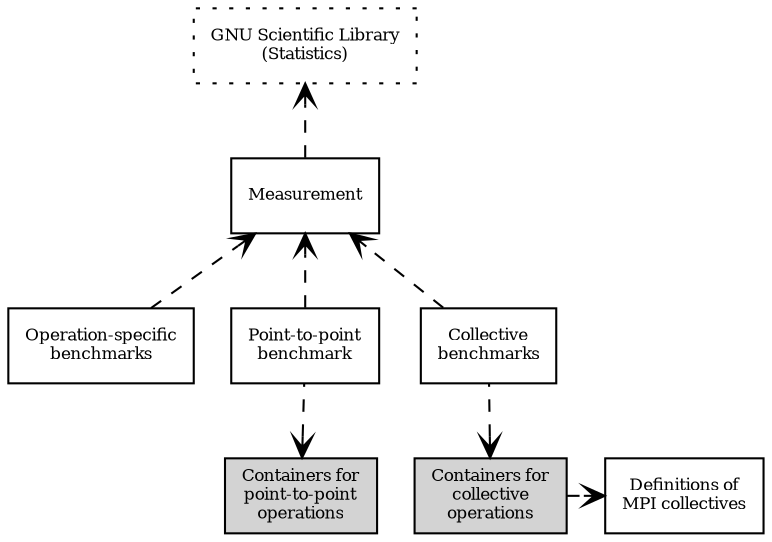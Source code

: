 digraph {
	rankdir = BT;

	node [fontsize = 8, shape = box, style = dotted];
	gsl [label = "GNU Scientific Library\n(Statistics)"];
	{rank = sink; gsl}

	node [style = solid];
	measurement [label = "Measurement"];
	benchmarks [label = "Operation-specific\nbenchmarks"];
	p2p_benchmark [label = "Point-to-point\nbenchmark"];
	coll_benchmarks [label = "Collective\nbenchmarks"];
	collectives [label = "Definitions of\nMPI collectives"];

	node [style = filled, fillcolor = lightgrey];
	p2p_containers [label = "Containers for\npoint-to-point\noperations"];
	coll_containers [label = "Containers for\ncollective\noperations"];
	{rank = same; p2p_containers coll_containers collectives}

	edge [style = dashed, arrowhead = open];
	measurement -> gsl;
	benchmarks -> measurement;
	p2p_benchmark -> measurement;
	coll_benchmarks -> measurement;
	coll_containers -> collectives;

	edge [dir = back, arrowhead = none, arrowtail = open];
	p2p_containers -> p2p_benchmark;
	coll_containers -> coll_benchmarks;
}
